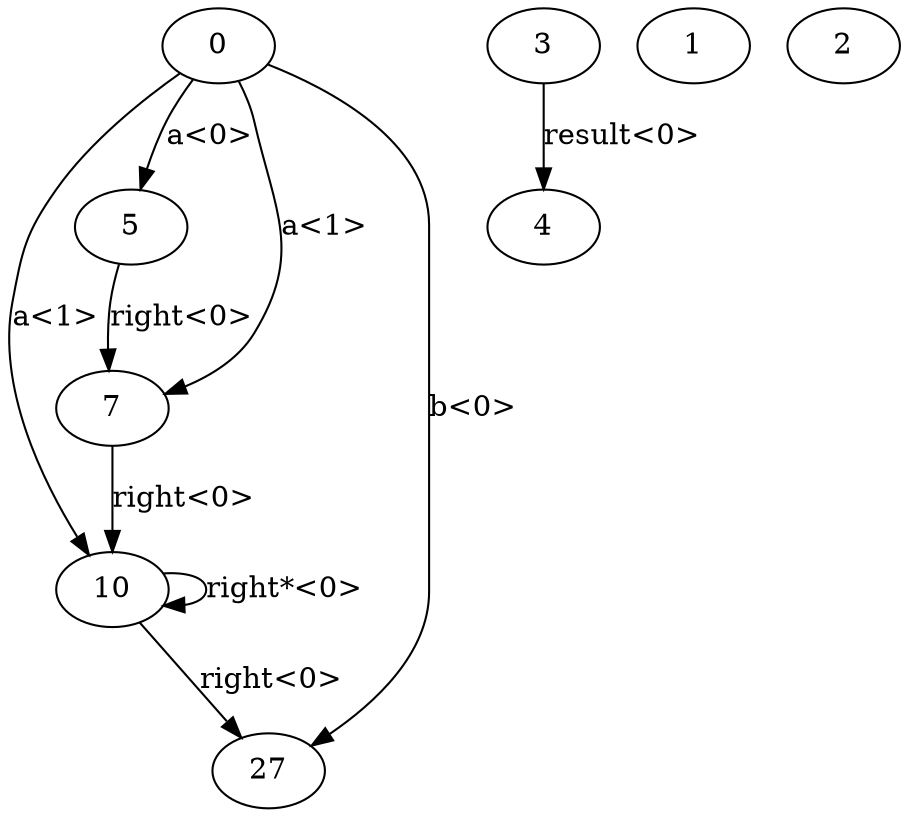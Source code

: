 digraph G {
n10->n27 [label="right<0>"]
n10->n10 [label="right*<0>"]
n7->n10 [label="right<0>"]
n5->n7 [label="right<0>"]
n0->n27 [label="b<0>"]
n0->n10 [label="a<1>"]
n0->n7 [label="a<1>"]
n0->n5 [label="a<0>"]
n0[label="0"]
n27[label="27"]
n5[label="5"]
n7[label="7"]
n10[label="10"]
n3->n4 [label="result<0>"]
n3[label="3"]
n4[label="4"]
n1[label="1"]
n2[label="2"]
}
